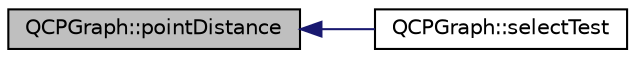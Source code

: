 digraph "QCPGraph::pointDistance"
{
  edge [fontname="Helvetica",fontsize="10",labelfontname="Helvetica",labelfontsize="10"];
  node [fontname="Helvetica",fontsize="10",shape=record];
  rankdir="LR";
  Node618 [label="QCPGraph::pointDistance",height=0.2,width=0.4,color="black", fillcolor="grey75", style="filled", fontcolor="black"];
  Node618 -> Node619 [dir="back",color="midnightblue",fontsize="10",style="solid",fontname="Helvetica"];
  Node619 [label="QCPGraph::selectTest",height=0.2,width=0.4,color="black", fillcolor="white", style="filled",URL="$class_q_c_p_graph.html#a36011c34aca4f7a477de25961e2f6c13"];
}

